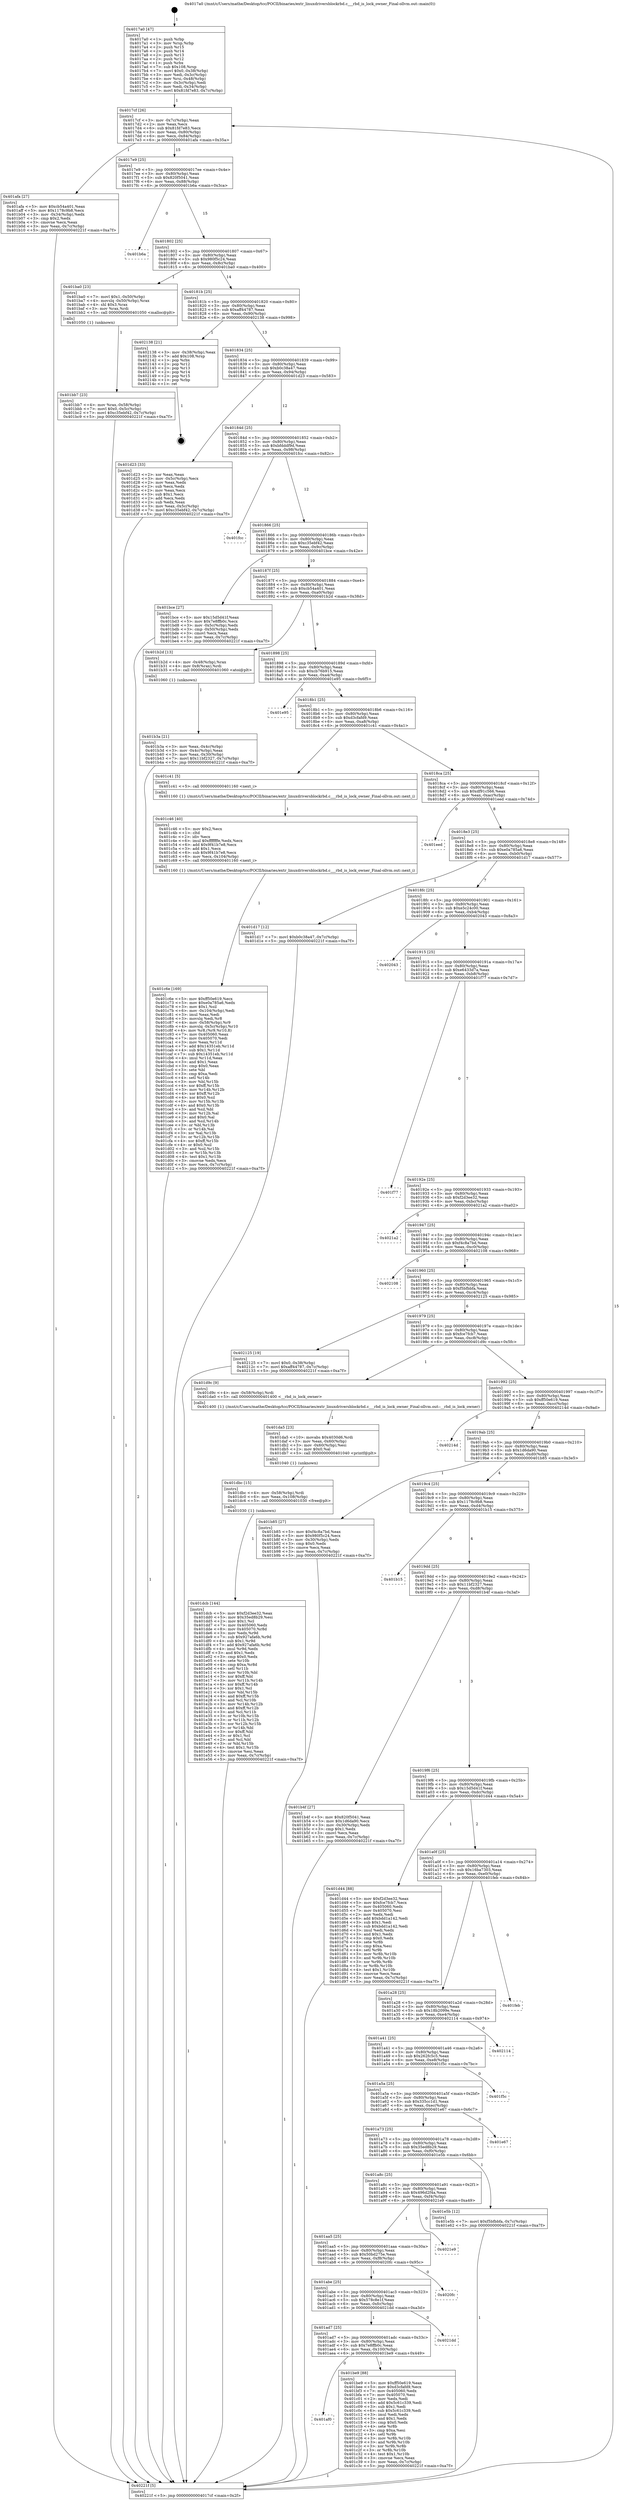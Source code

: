 digraph "0x4017a0" {
  label = "0x4017a0 (/mnt/c/Users/mathe/Desktop/tcc/POCII/binaries/extr_linuxdriversblockrbd.c___rbd_is_lock_owner_Final-ollvm.out::main(0))"
  labelloc = "t"
  node[shape=record]

  Entry [label="",width=0.3,height=0.3,shape=circle,fillcolor=black,style=filled]
  "0x4017cf" [label="{
     0x4017cf [26]\l
     | [instrs]\l
     &nbsp;&nbsp;0x4017cf \<+3\>: mov -0x7c(%rbp),%eax\l
     &nbsp;&nbsp;0x4017d2 \<+2\>: mov %eax,%ecx\l
     &nbsp;&nbsp;0x4017d4 \<+6\>: sub $0x81fd7e83,%ecx\l
     &nbsp;&nbsp;0x4017da \<+3\>: mov %eax,-0x80(%rbp)\l
     &nbsp;&nbsp;0x4017dd \<+6\>: mov %ecx,-0x84(%rbp)\l
     &nbsp;&nbsp;0x4017e3 \<+6\>: je 0000000000401afa \<main+0x35a\>\l
  }"]
  "0x401afa" [label="{
     0x401afa [27]\l
     | [instrs]\l
     &nbsp;&nbsp;0x401afa \<+5\>: mov $0xcb54a401,%eax\l
     &nbsp;&nbsp;0x401aff \<+5\>: mov $0x1178c9b8,%ecx\l
     &nbsp;&nbsp;0x401b04 \<+3\>: mov -0x34(%rbp),%edx\l
     &nbsp;&nbsp;0x401b07 \<+3\>: cmp $0x2,%edx\l
     &nbsp;&nbsp;0x401b0a \<+3\>: cmovne %ecx,%eax\l
     &nbsp;&nbsp;0x401b0d \<+3\>: mov %eax,-0x7c(%rbp)\l
     &nbsp;&nbsp;0x401b10 \<+5\>: jmp 000000000040221f \<main+0xa7f\>\l
  }"]
  "0x4017e9" [label="{
     0x4017e9 [25]\l
     | [instrs]\l
     &nbsp;&nbsp;0x4017e9 \<+5\>: jmp 00000000004017ee \<main+0x4e\>\l
     &nbsp;&nbsp;0x4017ee \<+3\>: mov -0x80(%rbp),%eax\l
     &nbsp;&nbsp;0x4017f1 \<+5\>: sub $0x820f5041,%eax\l
     &nbsp;&nbsp;0x4017f6 \<+6\>: mov %eax,-0x88(%rbp)\l
     &nbsp;&nbsp;0x4017fc \<+6\>: je 0000000000401b6a \<main+0x3ca\>\l
  }"]
  "0x40221f" [label="{
     0x40221f [5]\l
     | [instrs]\l
     &nbsp;&nbsp;0x40221f \<+5\>: jmp 00000000004017cf \<main+0x2f\>\l
  }"]
  "0x4017a0" [label="{
     0x4017a0 [47]\l
     | [instrs]\l
     &nbsp;&nbsp;0x4017a0 \<+1\>: push %rbp\l
     &nbsp;&nbsp;0x4017a1 \<+3\>: mov %rsp,%rbp\l
     &nbsp;&nbsp;0x4017a4 \<+2\>: push %r15\l
     &nbsp;&nbsp;0x4017a6 \<+2\>: push %r14\l
     &nbsp;&nbsp;0x4017a8 \<+2\>: push %r13\l
     &nbsp;&nbsp;0x4017aa \<+2\>: push %r12\l
     &nbsp;&nbsp;0x4017ac \<+1\>: push %rbx\l
     &nbsp;&nbsp;0x4017ad \<+7\>: sub $0x108,%rsp\l
     &nbsp;&nbsp;0x4017b4 \<+7\>: movl $0x0,-0x38(%rbp)\l
     &nbsp;&nbsp;0x4017bb \<+3\>: mov %edi,-0x3c(%rbp)\l
     &nbsp;&nbsp;0x4017be \<+4\>: mov %rsi,-0x48(%rbp)\l
     &nbsp;&nbsp;0x4017c2 \<+3\>: mov -0x3c(%rbp),%edi\l
     &nbsp;&nbsp;0x4017c5 \<+3\>: mov %edi,-0x34(%rbp)\l
     &nbsp;&nbsp;0x4017c8 \<+7\>: movl $0x81fd7e83,-0x7c(%rbp)\l
  }"]
  Exit [label="",width=0.3,height=0.3,shape=circle,fillcolor=black,style=filled,peripheries=2]
  "0x401b6a" [label="{
     0x401b6a\l
  }", style=dashed]
  "0x401802" [label="{
     0x401802 [25]\l
     | [instrs]\l
     &nbsp;&nbsp;0x401802 \<+5\>: jmp 0000000000401807 \<main+0x67\>\l
     &nbsp;&nbsp;0x401807 \<+3\>: mov -0x80(%rbp),%eax\l
     &nbsp;&nbsp;0x40180a \<+5\>: sub $0x980f5c24,%eax\l
     &nbsp;&nbsp;0x40180f \<+6\>: mov %eax,-0x8c(%rbp)\l
     &nbsp;&nbsp;0x401815 \<+6\>: je 0000000000401ba0 \<main+0x400\>\l
  }"]
  "0x401dcb" [label="{
     0x401dcb [144]\l
     | [instrs]\l
     &nbsp;&nbsp;0x401dcb \<+5\>: mov $0xf2d3ee32,%eax\l
     &nbsp;&nbsp;0x401dd0 \<+5\>: mov $0x35ed8b29,%esi\l
     &nbsp;&nbsp;0x401dd5 \<+2\>: mov $0x1,%cl\l
     &nbsp;&nbsp;0x401dd7 \<+7\>: mov 0x405060,%edx\l
     &nbsp;&nbsp;0x401dde \<+8\>: mov 0x405070,%r8d\l
     &nbsp;&nbsp;0x401de6 \<+3\>: mov %edx,%r9d\l
     &nbsp;&nbsp;0x401de9 \<+7\>: sub $0x927afa6b,%r9d\l
     &nbsp;&nbsp;0x401df0 \<+4\>: sub $0x1,%r9d\l
     &nbsp;&nbsp;0x401df4 \<+7\>: add $0x927afa6b,%r9d\l
     &nbsp;&nbsp;0x401dfb \<+4\>: imul %r9d,%edx\l
     &nbsp;&nbsp;0x401dff \<+3\>: and $0x1,%edx\l
     &nbsp;&nbsp;0x401e02 \<+3\>: cmp $0x0,%edx\l
     &nbsp;&nbsp;0x401e05 \<+4\>: sete %r10b\l
     &nbsp;&nbsp;0x401e09 \<+4\>: cmp $0xa,%r8d\l
     &nbsp;&nbsp;0x401e0d \<+4\>: setl %r11b\l
     &nbsp;&nbsp;0x401e11 \<+3\>: mov %r10b,%bl\l
     &nbsp;&nbsp;0x401e14 \<+3\>: xor $0xff,%bl\l
     &nbsp;&nbsp;0x401e17 \<+3\>: mov %r11b,%r14b\l
     &nbsp;&nbsp;0x401e1a \<+4\>: xor $0xff,%r14b\l
     &nbsp;&nbsp;0x401e1e \<+3\>: xor $0x1,%cl\l
     &nbsp;&nbsp;0x401e21 \<+3\>: mov %bl,%r15b\l
     &nbsp;&nbsp;0x401e24 \<+4\>: and $0xff,%r15b\l
     &nbsp;&nbsp;0x401e28 \<+3\>: and %cl,%r10b\l
     &nbsp;&nbsp;0x401e2b \<+3\>: mov %r14b,%r12b\l
     &nbsp;&nbsp;0x401e2e \<+4\>: and $0xff,%r12b\l
     &nbsp;&nbsp;0x401e32 \<+3\>: and %cl,%r11b\l
     &nbsp;&nbsp;0x401e35 \<+3\>: or %r10b,%r15b\l
     &nbsp;&nbsp;0x401e38 \<+3\>: or %r11b,%r12b\l
     &nbsp;&nbsp;0x401e3b \<+3\>: xor %r12b,%r15b\l
     &nbsp;&nbsp;0x401e3e \<+3\>: or %r14b,%bl\l
     &nbsp;&nbsp;0x401e41 \<+3\>: xor $0xff,%bl\l
     &nbsp;&nbsp;0x401e44 \<+3\>: or $0x1,%cl\l
     &nbsp;&nbsp;0x401e47 \<+2\>: and %cl,%bl\l
     &nbsp;&nbsp;0x401e49 \<+3\>: or %bl,%r15b\l
     &nbsp;&nbsp;0x401e4c \<+4\>: test $0x1,%r15b\l
     &nbsp;&nbsp;0x401e50 \<+3\>: cmovne %esi,%eax\l
     &nbsp;&nbsp;0x401e53 \<+3\>: mov %eax,-0x7c(%rbp)\l
     &nbsp;&nbsp;0x401e56 \<+5\>: jmp 000000000040221f \<main+0xa7f\>\l
  }"]
  "0x401ba0" [label="{
     0x401ba0 [23]\l
     | [instrs]\l
     &nbsp;&nbsp;0x401ba0 \<+7\>: movl $0x1,-0x50(%rbp)\l
     &nbsp;&nbsp;0x401ba7 \<+4\>: movslq -0x50(%rbp),%rax\l
     &nbsp;&nbsp;0x401bab \<+4\>: shl $0x3,%rax\l
     &nbsp;&nbsp;0x401baf \<+3\>: mov %rax,%rdi\l
     &nbsp;&nbsp;0x401bb2 \<+5\>: call 0000000000401050 \<malloc@plt\>\l
     | [calls]\l
     &nbsp;&nbsp;0x401050 \{1\} (unknown)\l
  }"]
  "0x40181b" [label="{
     0x40181b [25]\l
     | [instrs]\l
     &nbsp;&nbsp;0x40181b \<+5\>: jmp 0000000000401820 \<main+0x80\>\l
     &nbsp;&nbsp;0x401820 \<+3\>: mov -0x80(%rbp),%eax\l
     &nbsp;&nbsp;0x401823 \<+5\>: sub $0xaff44787,%eax\l
     &nbsp;&nbsp;0x401828 \<+6\>: mov %eax,-0x90(%rbp)\l
     &nbsp;&nbsp;0x40182e \<+6\>: je 0000000000402138 \<main+0x998\>\l
  }"]
  "0x401dbc" [label="{
     0x401dbc [15]\l
     | [instrs]\l
     &nbsp;&nbsp;0x401dbc \<+4\>: mov -0x58(%rbp),%rdi\l
     &nbsp;&nbsp;0x401dc0 \<+6\>: mov %eax,-0x108(%rbp)\l
     &nbsp;&nbsp;0x401dc6 \<+5\>: call 0000000000401030 \<free@plt\>\l
     | [calls]\l
     &nbsp;&nbsp;0x401030 \{1\} (unknown)\l
  }"]
  "0x402138" [label="{
     0x402138 [21]\l
     | [instrs]\l
     &nbsp;&nbsp;0x402138 \<+3\>: mov -0x38(%rbp),%eax\l
     &nbsp;&nbsp;0x40213b \<+7\>: add $0x108,%rsp\l
     &nbsp;&nbsp;0x402142 \<+1\>: pop %rbx\l
     &nbsp;&nbsp;0x402143 \<+2\>: pop %r12\l
     &nbsp;&nbsp;0x402145 \<+2\>: pop %r13\l
     &nbsp;&nbsp;0x402147 \<+2\>: pop %r14\l
     &nbsp;&nbsp;0x402149 \<+2\>: pop %r15\l
     &nbsp;&nbsp;0x40214b \<+1\>: pop %rbp\l
     &nbsp;&nbsp;0x40214c \<+1\>: ret\l
  }"]
  "0x401834" [label="{
     0x401834 [25]\l
     | [instrs]\l
     &nbsp;&nbsp;0x401834 \<+5\>: jmp 0000000000401839 \<main+0x99\>\l
     &nbsp;&nbsp;0x401839 \<+3\>: mov -0x80(%rbp),%eax\l
     &nbsp;&nbsp;0x40183c \<+5\>: sub $0xb0c38a47,%eax\l
     &nbsp;&nbsp;0x401841 \<+6\>: mov %eax,-0x94(%rbp)\l
     &nbsp;&nbsp;0x401847 \<+6\>: je 0000000000401d23 \<main+0x583\>\l
  }"]
  "0x401da5" [label="{
     0x401da5 [23]\l
     | [instrs]\l
     &nbsp;&nbsp;0x401da5 \<+10\>: movabs $0x4030d6,%rdi\l
     &nbsp;&nbsp;0x401daf \<+3\>: mov %eax,-0x60(%rbp)\l
     &nbsp;&nbsp;0x401db2 \<+3\>: mov -0x60(%rbp),%esi\l
     &nbsp;&nbsp;0x401db5 \<+2\>: mov $0x0,%al\l
     &nbsp;&nbsp;0x401db7 \<+5\>: call 0000000000401040 \<printf@plt\>\l
     | [calls]\l
     &nbsp;&nbsp;0x401040 \{1\} (unknown)\l
  }"]
  "0x401d23" [label="{
     0x401d23 [33]\l
     | [instrs]\l
     &nbsp;&nbsp;0x401d23 \<+2\>: xor %eax,%eax\l
     &nbsp;&nbsp;0x401d25 \<+3\>: mov -0x5c(%rbp),%ecx\l
     &nbsp;&nbsp;0x401d28 \<+2\>: mov %eax,%edx\l
     &nbsp;&nbsp;0x401d2a \<+2\>: sub %ecx,%edx\l
     &nbsp;&nbsp;0x401d2c \<+2\>: mov %eax,%ecx\l
     &nbsp;&nbsp;0x401d2e \<+3\>: sub $0x1,%ecx\l
     &nbsp;&nbsp;0x401d31 \<+2\>: add %ecx,%edx\l
     &nbsp;&nbsp;0x401d33 \<+2\>: sub %edx,%eax\l
     &nbsp;&nbsp;0x401d35 \<+3\>: mov %eax,-0x5c(%rbp)\l
     &nbsp;&nbsp;0x401d38 \<+7\>: movl $0xc35ebf42,-0x7c(%rbp)\l
     &nbsp;&nbsp;0x401d3f \<+5\>: jmp 000000000040221f \<main+0xa7f\>\l
  }"]
  "0x40184d" [label="{
     0x40184d [25]\l
     | [instrs]\l
     &nbsp;&nbsp;0x40184d \<+5\>: jmp 0000000000401852 \<main+0xb2\>\l
     &nbsp;&nbsp;0x401852 \<+3\>: mov -0x80(%rbp),%eax\l
     &nbsp;&nbsp;0x401855 \<+5\>: sub $0xbfdddf9d,%eax\l
     &nbsp;&nbsp;0x40185a \<+6\>: mov %eax,-0x98(%rbp)\l
     &nbsp;&nbsp;0x401860 \<+6\>: je 0000000000401fcc \<main+0x82c\>\l
  }"]
  "0x401c6e" [label="{
     0x401c6e [169]\l
     | [instrs]\l
     &nbsp;&nbsp;0x401c6e \<+5\>: mov $0xff50e619,%ecx\l
     &nbsp;&nbsp;0x401c73 \<+5\>: mov $0xe0a785a6,%edx\l
     &nbsp;&nbsp;0x401c78 \<+3\>: mov $0x1,%sil\l
     &nbsp;&nbsp;0x401c7b \<+6\>: mov -0x104(%rbp),%edi\l
     &nbsp;&nbsp;0x401c81 \<+3\>: imul %eax,%edi\l
     &nbsp;&nbsp;0x401c84 \<+3\>: movslq %edi,%r8\l
     &nbsp;&nbsp;0x401c87 \<+4\>: mov -0x58(%rbp),%r9\l
     &nbsp;&nbsp;0x401c8b \<+4\>: movslq -0x5c(%rbp),%r10\l
     &nbsp;&nbsp;0x401c8f \<+4\>: mov %r8,(%r9,%r10,8)\l
     &nbsp;&nbsp;0x401c93 \<+7\>: mov 0x405060,%eax\l
     &nbsp;&nbsp;0x401c9a \<+7\>: mov 0x405070,%edi\l
     &nbsp;&nbsp;0x401ca1 \<+3\>: mov %eax,%r11d\l
     &nbsp;&nbsp;0x401ca4 \<+7\>: add $0x14351eb,%r11d\l
     &nbsp;&nbsp;0x401cab \<+4\>: sub $0x1,%r11d\l
     &nbsp;&nbsp;0x401caf \<+7\>: sub $0x14351eb,%r11d\l
     &nbsp;&nbsp;0x401cb6 \<+4\>: imul %r11d,%eax\l
     &nbsp;&nbsp;0x401cba \<+3\>: and $0x1,%eax\l
     &nbsp;&nbsp;0x401cbd \<+3\>: cmp $0x0,%eax\l
     &nbsp;&nbsp;0x401cc0 \<+3\>: sete %bl\l
     &nbsp;&nbsp;0x401cc3 \<+3\>: cmp $0xa,%edi\l
     &nbsp;&nbsp;0x401cc6 \<+4\>: setl %r14b\l
     &nbsp;&nbsp;0x401cca \<+3\>: mov %bl,%r15b\l
     &nbsp;&nbsp;0x401ccd \<+4\>: xor $0xff,%r15b\l
     &nbsp;&nbsp;0x401cd1 \<+3\>: mov %r14b,%r12b\l
     &nbsp;&nbsp;0x401cd4 \<+4\>: xor $0xff,%r12b\l
     &nbsp;&nbsp;0x401cd8 \<+4\>: xor $0x0,%sil\l
     &nbsp;&nbsp;0x401cdc \<+3\>: mov %r15b,%r13b\l
     &nbsp;&nbsp;0x401cdf \<+4\>: and $0x0,%r13b\l
     &nbsp;&nbsp;0x401ce3 \<+3\>: and %sil,%bl\l
     &nbsp;&nbsp;0x401ce6 \<+3\>: mov %r12b,%al\l
     &nbsp;&nbsp;0x401ce9 \<+2\>: and $0x0,%al\l
     &nbsp;&nbsp;0x401ceb \<+3\>: and %sil,%r14b\l
     &nbsp;&nbsp;0x401cee \<+3\>: or %bl,%r13b\l
     &nbsp;&nbsp;0x401cf1 \<+3\>: or %r14b,%al\l
     &nbsp;&nbsp;0x401cf4 \<+3\>: xor %al,%r13b\l
     &nbsp;&nbsp;0x401cf7 \<+3\>: or %r12b,%r15b\l
     &nbsp;&nbsp;0x401cfa \<+4\>: xor $0xff,%r15b\l
     &nbsp;&nbsp;0x401cfe \<+4\>: or $0x0,%sil\l
     &nbsp;&nbsp;0x401d02 \<+3\>: and %sil,%r15b\l
     &nbsp;&nbsp;0x401d05 \<+3\>: or %r15b,%r13b\l
     &nbsp;&nbsp;0x401d08 \<+4\>: test $0x1,%r13b\l
     &nbsp;&nbsp;0x401d0c \<+3\>: cmovne %edx,%ecx\l
     &nbsp;&nbsp;0x401d0f \<+3\>: mov %ecx,-0x7c(%rbp)\l
     &nbsp;&nbsp;0x401d12 \<+5\>: jmp 000000000040221f \<main+0xa7f\>\l
  }"]
  "0x401fcc" [label="{
     0x401fcc\l
  }", style=dashed]
  "0x401866" [label="{
     0x401866 [25]\l
     | [instrs]\l
     &nbsp;&nbsp;0x401866 \<+5\>: jmp 000000000040186b \<main+0xcb\>\l
     &nbsp;&nbsp;0x40186b \<+3\>: mov -0x80(%rbp),%eax\l
     &nbsp;&nbsp;0x40186e \<+5\>: sub $0xc35ebf42,%eax\l
     &nbsp;&nbsp;0x401873 \<+6\>: mov %eax,-0x9c(%rbp)\l
     &nbsp;&nbsp;0x401879 \<+6\>: je 0000000000401bce \<main+0x42e\>\l
  }"]
  "0x401c46" [label="{
     0x401c46 [40]\l
     | [instrs]\l
     &nbsp;&nbsp;0x401c46 \<+5\>: mov $0x2,%ecx\l
     &nbsp;&nbsp;0x401c4b \<+1\>: cltd\l
     &nbsp;&nbsp;0x401c4c \<+2\>: idiv %ecx\l
     &nbsp;&nbsp;0x401c4e \<+6\>: imul $0xfffffffe,%edx,%ecx\l
     &nbsp;&nbsp;0x401c54 \<+6\>: add $0x9f41b7e8,%ecx\l
     &nbsp;&nbsp;0x401c5a \<+3\>: add $0x1,%ecx\l
     &nbsp;&nbsp;0x401c5d \<+6\>: sub $0x9f41b7e8,%ecx\l
     &nbsp;&nbsp;0x401c63 \<+6\>: mov %ecx,-0x104(%rbp)\l
     &nbsp;&nbsp;0x401c69 \<+5\>: call 0000000000401160 \<next_i\>\l
     | [calls]\l
     &nbsp;&nbsp;0x401160 \{1\} (/mnt/c/Users/mathe/Desktop/tcc/POCII/binaries/extr_linuxdriversblockrbd.c___rbd_is_lock_owner_Final-ollvm.out::next_i)\l
  }"]
  "0x401bce" [label="{
     0x401bce [27]\l
     | [instrs]\l
     &nbsp;&nbsp;0x401bce \<+5\>: mov $0x15d5d41f,%eax\l
     &nbsp;&nbsp;0x401bd3 \<+5\>: mov $0x7e8ffb0c,%ecx\l
     &nbsp;&nbsp;0x401bd8 \<+3\>: mov -0x5c(%rbp),%edx\l
     &nbsp;&nbsp;0x401bdb \<+3\>: cmp -0x50(%rbp),%edx\l
     &nbsp;&nbsp;0x401bde \<+3\>: cmovl %ecx,%eax\l
     &nbsp;&nbsp;0x401be1 \<+3\>: mov %eax,-0x7c(%rbp)\l
     &nbsp;&nbsp;0x401be4 \<+5\>: jmp 000000000040221f \<main+0xa7f\>\l
  }"]
  "0x40187f" [label="{
     0x40187f [25]\l
     | [instrs]\l
     &nbsp;&nbsp;0x40187f \<+5\>: jmp 0000000000401884 \<main+0xe4\>\l
     &nbsp;&nbsp;0x401884 \<+3\>: mov -0x80(%rbp),%eax\l
     &nbsp;&nbsp;0x401887 \<+5\>: sub $0xcb54a401,%eax\l
     &nbsp;&nbsp;0x40188c \<+6\>: mov %eax,-0xa0(%rbp)\l
     &nbsp;&nbsp;0x401892 \<+6\>: je 0000000000401b2d \<main+0x38d\>\l
  }"]
  "0x401af0" [label="{
     0x401af0\l
  }", style=dashed]
  "0x401b2d" [label="{
     0x401b2d [13]\l
     | [instrs]\l
     &nbsp;&nbsp;0x401b2d \<+4\>: mov -0x48(%rbp),%rax\l
     &nbsp;&nbsp;0x401b31 \<+4\>: mov 0x8(%rax),%rdi\l
     &nbsp;&nbsp;0x401b35 \<+5\>: call 0000000000401060 \<atoi@plt\>\l
     | [calls]\l
     &nbsp;&nbsp;0x401060 \{1\} (unknown)\l
  }"]
  "0x401898" [label="{
     0x401898 [25]\l
     | [instrs]\l
     &nbsp;&nbsp;0x401898 \<+5\>: jmp 000000000040189d \<main+0xfd\>\l
     &nbsp;&nbsp;0x40189d \<+3\>: mov -0x80(%rbp),%eax\l
     &nbsp;&nbsp;0x4018a0 \<+5\>: sub $0xcb76b915,%eax\l
     &nbsp;&nbsp;0x4018a5 \<+6\>: mov %eax,-0xa4(%rbp)\l
     &nbsp;&nbsp;0x4018ab \<+6\>: je 0000000000401e95 \<main+0x6f5\>\l
  }"]
  "0x401b3a" [label="{
     0x401b3a [21]\l
     | [instrs]\l
     &nbsp;&nbsp;0x401b3a \<+3\>: mov %eax,-0x4c(%rbp)\l
     &nbsp;&nbsp;0x401b3d \<+3\>: mov -0x4c(%rbp),%eax\l
     &nbsp;&nbsp;0x401b40 \<+3\>: mov %eax,-0x30(%rbp)\l
     &nbsp;&nbsp;0x401b43 \<+7\>: movl $0x11bf2327,-0x7c(%rbp)\l
     &nbsp;&nbsp;0x401b4a \<+5\>: jmp 000000000040221f \<main+0xa7f\>\l
  }"]
  "0x401be9" [label="{
     0x401be9 [88]\l
     | [instrs]\l
     &nbsp;&nbsp;0x401be9 \<+5\>: mov $0xff50e619,%eax\l
     &nbsp;&nbsp;0x401bee \<+5\>: mov $0xd3cfafd9,%ecx\l
     &nbsp;&nbsp;0x401bf3 \<+7\>: mov 0x405060,%edx\l
     &nbsp;&nbsp;0x401bfa \<+7\>: mov 0x405070,%esi\l
     &nbsp;&nbsp;0x401c01 \<+2\>: mov %edx,%edi\l
     &nbsp;&nbsp;0x401c03 \<+6\>: add $0x5c61c339,%edi\l
     &nbsp;&nbsp;0x401c09 \<+3\>: sub $0x1,%edi\l
     &nbsp;&nbsp;0x401c0c \<+6\>: sub $0x5c61c339,%edi\l
     &nbsp;&nbsp;0x401c12 \<+3\>: imul %edi,%edx\l
     &nbsp;&nbsp;0x401c15 \<+3\>: and $0x1,%edx\l
     &nbsp;&nbsp;0x401c18 \<+3\>: cmp $0x0,%edx\l
     &nbsp;&nbsp;0x401c1b \<+4\>: sete %r8b\l
     &nbsp;&nbsp;0x401c1f \<+3\>: cmp $0xa,%esi\l
     &nbsp;&nbsp;0x401c22 \<+4\>: setl %r9b\l
     &nbsp;&nbsp;0x401c26 \<+3\>: mov %r8b,%r10b\l
     &nbsp;&nbsp;0x401c29 \<+3\>: and %r9b,%r10b\l
     &nbsp;&nbsp;0x401c2c \<+3\>: xor %r9b,%r8b\l
     &nbsp;&nbsp;0x401c2f \<+3\>: or %r8b,%r10b\l
     &nbsp;&nbsp;0x401c32 \<+4\>: test $0x1,%r10b\l
     &nbsp;&nbsp;0x401c36 \<+3\>: cmovne %ecx,%eax\l
     &nbsp;&nbsp;0x401c39 \<+3\>: mov %eax,-0x7c(%rbp)\l
     &nbsp;&nbsp;0x401c3c \<+5\>: jmp 000000000040221f \<main+0xa7f\>\l
  }"]
  "0x401e95" [label="{
     0x401e95\l
  }", style=dashed]
  "0x4018b1" [label="{
     0x4018b1 [25]\l
     | [instrs]\l
     &nbsp;&nbsp;0x4018b1 \<+5\>: jmp 00000000004018b6 \<main+0x116\>\l
     &nbsp;&nbsp;0x4018b6 \<+3\>: mov -0x80(%rbp),%eax\l
     &nbsp;&nbsp;0x4018b9 \<+5\>: sub $0xd3cfafd9,%eax\l
     &nbsp;&nbsp;0x4018be \<+6\>: mov %eax,-0xa8(%rbp)\l
     &nbsp;&nbsp;0x4018c4 \<+6\>: je 0000000000401c41 \<main+0x4a1\>\l
  }"]
  "0x401ad7" [label="{
     0x401ad7 [25]\l
     | [instrs]\l
     &nbsp;&nbsp;0x401ad7 \<+5\>: jmp 0000000000401adc \<main+0x33c\>\l
     &nbsp;&nbsp;0x401adc \<+3\>: mov -0x80(%rbp),%eax\l
     &nbsp;&nbsp;0x401adf \<+5\>: sub $0x7e8ffb0c,%eax\l
     &nbsp;&nbsp;0x401ae4 \<+6\>: mov %eax,-0x100(%rbp)\l
     &nbsp;&nbsp;0x401aea \<+6\>: je 0000000000401be9 \<main+0x449\>\l
  }"]
  "0x401c41" [label="{
     0x401c41 [5]\l
     | [instrs]\l
     &nbsp;&nbsp;0x401c41 \<+5\>: call 0000000000401160 \<next_i\>\l
     | [calls]\l
     &nbsp;&nbsp;0x401160 \{1\} (/mnt/c/Users/mathe/Desktop/tcc/POCII/binaries/extr_linuxdriversblockrbd.c___rbd_is_lock_owner_Final-ollvm.out::next_i)\l
  }"]
  "0x4018ca" [label="{
     0x4018ca [25]\l
     | [instrs]\l
     &nbsp;&nbsp;0x4018ca \<+5\>: jmp 00000000004018cf \<main+0x12f\>\l
     &nbsp;&nbsp;0x4018cf \<+3\>: mov -0x80(%rbp),%eax\l
     &nbsp;&nbsp;0x4018d2 \<+5\>: sub $0xdf91c566,%eax\l
     &nbsp;&nbsp;0x4018d7 \<+6\>: mov %eax,-0xac(%rbp)\l
     &nbsp;&nbsp;0x4018dd \<+6\>: je 0000000000401eed \<main+0x74d\>\l
  }"]
  "0x4021dd" [label="{
     0x4021dd\l
  }", style=dashed]
  "0x401eed" [label="{
     0x401eed\l
  }", style=dashed]
  "0x4018e3" [label="{
     0x4018e3 [25]\l
     | [instrs]\l
     &nbsp;&nbsp;0x4018e3 \<+5\>: jmp 00000000004018e8 \<main+0x148\>\l
     &nbsp;&nbsp;0x4018e8 \<+3\>: mov -0x80(%rbp),%eax\l
     &nbsp;&nbsp;0x4018eb \<+5\>: sub $0xe0a785a6,%eax\l
     &nbsp;&nbsp;0x4018f0 \<+6\>: mov %eax,-0xb0(%rbp)\l
     &nbsp;&nbsp;0x4018f6 \<+6\>: je 0000000000401d17 \<main+0x577\>\l
  }"]
  "0x401abe" [label="{
     0x401abe [25]\l
     | [instrs]\l
     &nbsp;&nbsp;0x401abe \<+5\>: jmp 0000000000401ac3 \<main+0x323\>\l
     &nbsp;&nbsp;0x401ac3 \<+3\>: mov -0x80(%rbp),%eax\l
     &nbsp;&nbsp;0x401ac6 \<+5\>: sub $0x578c8e1f,%eax\l
     &nbsp;&nbsp;0x401acb \<+6\>: mov %eax,-0xfc(%rbp)\l
     &nbsp;&nbsp;0x401ad1 \<+6\>: je 00000000004021dd \<main+0xa3d\>\l
  }"]
  "0x401d17" [label="{
     0x401d17 [12]\l
     | [instrs]\l
     &nbsp;&nbsp;0x401d17 \<+7\>: movl $0xb0c38a47,-0x7c(%rbp)\l
     &nbsp;&nbsp;0x401d1e \<+5\>: jmp 000000000040221f \<main+0xa7f\>\l
  }"]
  "0x4018fc" [label="{
     0x4018fc [25]\l
     | [instrs]\l
     &nbsp;&nbsp;0x4018fc \<+5\>: jmp 0000000000401901 \<main+0x161\>\l
     &nbsp;&nbsp;0x401901 \<+3\>: mov -0x80(%rbp),%eax\l
     &nbsp;&nbsp;0x401904 \<+5\>: sub $0xe5c24c00,%eax\l
     &nbsp;&nbsp;0x401909 \<+6\>: mov %eax,-0xb4(%rbp)\l
     &nbsp;&nbsp;0x40190f \<+6\>: je 0000000000402043 \<main+0x8a3\>\l
  }"]
  "0x4020fc" [label="{
     0x4020fc\l
  }", style=dashed]
  "0x402043" [label="{
     0x402043\l
  }", style=dashed]
  "0x401915" [label="{
     0x401915 [25]\l
     | [instrs]\l
     &nbsp;&nbsp;0x401915 \<+5\>: jmp 000000000040191a \<main+0x17a\>\l
     &nbsp;&nbsp;0x40191a \<+3\>: mov -0x80(%rbp),%eax\l
     &nbsp;&nbsp;0x40191d \<+5\>: sub $0xe6433d7a,%eax\l
     &nbsp;&nbsp;0x401922 \<+6\>: mov %eax,-0xb8(%rbp)\l
     &nbsp;&nbsp;0x401928 \<+6\>: je 0000000000401f77 \<main+0x7d7\>\l
  }"]
  "0x401aa5" [label="{
     0x401aa5 [25]\l
     | [instrs]\l
     &nbsp;&nbsp;0x401aa5 \<+5\>: jmp 0000000000401aaa \<main+0x30a\>\l
     &nbsp;&nbsp;0x401aaa \<+3\>: mov -0x80(%rbp),%eax\l
     &nbsp;&nbsp;0x401aad \<+5\>: sub $0x50bd275e,%eax\l
     &nbsp;&nbsp;0x401ab2 \<+6\>: mov %eax,-0xf8(%rbp)\l
     &nbsp;&nbsp;0x401ab8 \<+6\>: je 00000000004020fc \<main+0x95c\>\l
  }"]
  "0x401f77" [label="{
     0x401f77\l
  }", style=dashed]
  "0x40192e" [label="{
     0x40192e [25]\l
     | [instrs]\l
     &nbsp;&nbsp;0x40192e \<+5\>: jmp 0000000000401933 \<main+0x193\>\l
     &nbsp;&nbsp;0x401933 \<+3\>: mov -0x80(%rbp),%eax\l
     &nbsp;&nbsp;0x401936 \<+5\>: sub $0xf2d3ee32,%eax\l
     &nbsp;&nbsp;0x40193b \<+6\>: mov %eax,-0xbc(%rbp)\l
     &nbsp;&nbsp;0x401941 \<+6\>: je 00000000004021a2 \<main+0xa02\>\l
  }"]
  "0x4021e9" [label="{
     0x4021e9\l
  }", style=dashed]
  "0x4021a2" [label="{
     0x4021a2\l
  }", style=dashed]
  "0x401947" [label="{
     0x401947 [25]\l
     | [instrs]\l
     &nbsp;&nbsp;0x401947 \<+5\>: jmp 000000000040194c \<main+0x1ac\>\l
     &nbsp;&nbsp;0x40194c \<+3\>: mov -0x80(%rbp),%eax\l
     &nbsp;&nbsp;0x40194f \<+5\>: sub $0xf4c8a7bd,%eax\l
     &nbsp;&nbsp;0x401954 \<+6\>: mov %eax,-0xc0(%rbp)\l
     &nbsp;&nbsp;0x40195a \<+6\>: je 0000000000402108 \<main+0x968\>\l
  }"]
  "0x401a8c" [label="{
     0x401a8c [25]\l
     | [instrs]\l
     &nbsp;&nbsp;0x401a8c \<+5\>: jmp 0000000000401a91 \<main+0x2f1\>\l
     &nbsp;&nbsp;0x401a91 \<+3\>: mov -0x80(%rbp),%eax\l
     &nbsp;&nbsp;0x401a94 \<+5\>: sub $0x496d2f4a,%eax\l
     &nbsp;&nbsp;0x401a99 \<+6\>: mov %eax,-0xf4(%rbp)\l
     &nbsp;&nbsp;0x401a9f \<+6\>: je 00000000004021e9 \<main+0xa49\>\l
  }"]
  "0x402108" [label="{
     0x402108\l
  }", style=dashed]
  "0x401960" [label="{
     0x401960 [25]\l
     | [instrs]\l
     &nbsp;&nbsp;0x401960 \<+5\>: jmp 0000000000401965 \<main+0x1c5\>\l
     &nbsp;&nbsp;0x401965 \<+3\>: mov -0x80(%rbp),%eax\l
     &nbsp;&nbsp;0x401968 \<+5\>: sub $0xf5bfbbfa,%eax\l
     &nbsp;&nbsp;0x40196d \<+6\>: mov %eax,-0xc4(%rbp)\l
     &nbsp;&nbsp;0x401973 \<+6\>: je 0000000000402125 \<main+0x985\>\l
  }"]
  "0x401e5b" [label="{
     0x401e5b [12]\l
     | [instrs]\l
     &nbsp;&nbsp;0x401e5b \<+7\>: movl $0xf5bfbbfa,-0x7c(%rbp)\l
     &nbsp;&nbsp;0x401e62 \<+5\>: jmp 000000000040221f \<main+0xa7f\>\l
  }"]
  "0x402125" [label="{
     0x402125 [19]\l
     | [instrs]\l
     &nbsp;&nbsp;0x402125 \<+7\>: movl $0x0,-0x38(%rbp)\l
     &nbsp;&nbsp;0x40212c \<+7\>: movl $0xaff44787,-0x7c(%rbp)\l
     &nbsp;&nbsp;0x402133 \<+5\>: jmp 000000000040221f \<main+0xa7f\>\l
  }"]
  "0x401979" [label="{
     0x401979 [25]\l
     | [instrs]\l
     &nbsp;&nbsp;0x401979 \<+5\>: jmp 000000000040197e \<main+0x1de\>\l
     &nbsp;&nbsp;0x40197e \<+3\>: mov -0x80(%rbp),%eax\l
     &nbsp;&nbsp;0x401981 \<+5\>: sub $0xfce7fcb7,%eax\l
     &nbsp;&nbsp;0x401986 \<+6\>: mov %eax,-0xc8(%rbp)\l
     &nbsp;&nbsp;0x40198c \<+6\>: je 0000000000401d9c \<main+0x5fc\>\l
  }"]
  "0x401a73" [label="{
     0x401a73 [25]\l
     | [instrs]\l
     &nbsp;&nbsp;0x401a73 \<+5\>: jmp 0000000000401a78 \<main+0x2d8\>\l
     &nbsp;&nbsp;0x401a78 \<+3\>: mov -0x80(%rbp),%eax\l
     &nbsp;&nbsp;0x401a7b \<+5\>: sub $0x35ed8b29,%eax\l
     &nbsp;&nbsp;0x401a80 \<+6\>: mov %eax,-0xf0(%rbp)\l
     &nbsp;&nbsp;0x401a86 \<+6\>: je 0000000000401e5b \<main+0x6bb\>\l
  }"]
  "0x401d9c" [label="{
     0x401d9c [9]\l
     | [instrs]\l
     &nbsp;&nbsp;0x401d9c \<+4\>: mov -0x58(%rbp),%rdi\l
     &nbsp;&nbsp;0x401da0 \<+5\>: call 0000000000401400 \<__rbd_is_lock_owner\>\l
     | [calls]\l
     &nbsp;&nbsp;0x401400 \{1\} (/mnt/c/Users/mathe/Desktop/tcc/POCII/binaries/extr_linuxdriversblockrbd.c___rbd_is_lock_owner_Final-ollvm.out::__rbd_is_lock_owner)\l
  }"]
  "0x401992" [label="{
     0x401992 [25]\l
     | [instrs]\l
     &nbsp;&nbsp;0x401992 \<+5\>: jmp 0000000000401997 \<main+0x1f7\>\l
     &nbsp;&nbsp;0x401997 \<+3\>: mov -0x80(%rbp),%eax\l
     &nbsp;&nbsp;0x40199a \<+5\>: sub $0xff50e619,%eax\l
     &nbsp;&nbsp;0x40199f \<+6\>: mov %eax,-0xcc(%rbp)\l
     &nbsp;&nbsp;0x4019a5 \<+6\>: je 000000000040214d \<main+0x9ad\>\l
  }"]
  "0x401e67" [label="{
     0x401e67\l
  }", style=dashed]
  "0x40214d" [label="{
     0x40214d\l
  }", style=dashed]
  "0x4019ab" [label="{
     0x4019ab [25]\l
     | [instrs]\l
     &nbsp;&nbsp;0x4019ab \<+5\>: jmp 00000000004019b0 \<main+0x210\>\l
     &nbsp;&nbsp;0x4019b0 \<+3\>: mov -0x80(%rbp),%eax\l
     &nbsp;&nbsp;0x4019b3 \<+5\>: sub $0x1d6da90,%eax\l
     &nbsp;&nbsp;0x4019b8 \<+6\>: mov %eax,-0xd0(%rbp)\l
     &nbsp;&nbsp;0x4019be \<+6\>: je 0000000000401b85 \<main+0x3e5\>\l
  }"]
  "0x401a5a" [label="{
     0x401a5a [25]\l
     | [instrs]\l
     &nbsp;&nbsp;0x401a5a \<+5\>: jmp 0000000000401a5f \<main+0x2bf\>\l
     &nbsp;&nbsp;0x401a5f \<+3\>: mov -0x80(%rbp),%eax\l
     &nbsp;&nbsp;0x401a62 \<+5\>: sub $0x335cc1d1,%eax\l
     &nbsp;&nbsp;0x401a67 \<+6\>: mov %eax,-0xec(%rbp)\l
     &nbsp;&nbsp;0x401a6d \<+6\>: je 0000000000401e67 \<main+0x6c7\>\l
  }"]
  "0x401b85" [label="{
     0x401b85 [27]\l
     | [instrs]\l
     &nbsp;&nbsp;0x401b85 \<+5\>: mov $0xf4c8a7bd,%eax\l
     &nbsp;&nbsp;0x401b8a \<+5\>: mov $0x980f5c24,%ecx\l
     &nbsp;&nbsp;0x401b8f \<+3\>: mov -0x30(%rbp),%edx\l
     &nbsp;&nbsp;0x401b92 \<+3\>: cmp $0x0,%edx\l
     &nbsp;&nbsp;0x401b95 \<+3\>: cmove %ecx,%eax\l
     &nbsp;&nbsp;0x401b98 \<+3\>: mov %eax,-0x7c(%rbp)\l
     &nbsp;&nbsp;0x401b9b \<+5\>: jmp 000000000040221f \<main+0xa7f\>\l
  }"]
  "0x4019c4" [label="{
     0x4019c4 [25]\l
     | [instrs]\l
     &nbsp;&nbsp;0x4019c4 \<+5\>: jmp 00000000004019c9 \<main+0x229\>\l
     &nbsp;&nbsp;0x4019c9 \<+3\>: mov -0x80(%rbp),%eax\l
     &nbsp;&nbsp;0x4019cc \<+5\>: sub $0x1178c9b8,%eax\l
     &nbsp;&nbsp;0x4019d1 \<+6\>: mov %eax,-0xd4(%rbp)\l
     &nbsp;&nbsp;0x4019d7 \<+6\>: je 0000000000401b15 \<main+0x375\>\l
  }"]
  "0x401f5c" [label="{
     0x401f5c\l
  }", style=dashed]
  "0x401b15" [label="{
     0x401b15\l
  }", style=dashed]
  "0x4019dd" [label="{
     0x4019dd [25]\l
     | [instrs]\l
     &nbsp;&nbsp;0x4019dd \<+5\>: jmp 00000000004019e2 \<main+0x242\>\l
     &nbsp;&nbsp;0x4019e2 \<+3\>: mov -0x80(%rbp),%eax\l
     &nbsp;&nbsp;0x4019e5 \<+5\>: sub $0x11bf2327,%eax\l
     &nbsp;&nbsp;0x4019ea \<+6\>: mov %eax,-0xd8(%rbp)\l
     &nbsp;&nbsp;0x4019f0 \<+6\>: je 0000000000401b4f \<main+0x3af\>\l
  }"]
  "0x401a41" [label="{
     0x401a41 [25]\l
     | [instrs]\l
     &nbsp;&nbsp;0x401a41 \<+5\>: jmp 0000000000401a46 \<main+0x2a6\>\l
     &nbsp;&nbsp;0x401a46 \<+3\>: mov -0x80(%rbp),%eax\l
     &nbsp;&nbsp;0x401a49 \<+5\>: sub $0x262fc5c5,%eax\l
     &nbsp;&nbsp;0x401a4e \<+6\>: mov %eax,-0xe8(%rbp)\l
     &nbsp;&nbsp;0x401a54 \<+6\>: je 0000000000401f5c \<main+0x7bc\>\l
  }"]
  "0x401b4f" [label="{
     0x401b4f [27]\l
     | [instrs]\l
     &nbsp;&nbsp;0x401b4f \<+5\>: mov $0x820f5041,%eax\l
     &nbsp;&nbsp;0x401b54 \<+5\>: mov $0x1d6da90,%ecx\l
     &nbsp;&nbsp;0x401b59 \<+3\>: mov -0x30(%rbp),%edx\l
     &nbsp;&nbsp;0x401b5c \<+3\>: cmp $0x1,%edx\l
     &nbsp;&nbsp;0x401b5f \<+3\>: cmovl %ecx,%eax\l
     &nbsp;&nbsp;0x401b62 \<+3\>: mov %eax,-0x7c(%rbp)\l
     &nbsp;&nbsp;0x401b65 \<+5\>: jmp 000000000040221f \<main+0xa7f\>\l
  }"]
  "0x4019f6" [label="{
     0x4019f6 [25]\l
     | [instrs]\l
     &nbsp;&nbsp;0x4019f6 \<+5\>: jmp 00000000004019fb \<main+0x25b\>\l
     &nbsp;&nbsp;0x4019fb \<+3\>: mov -0x80(%rbp),%eax\l
     &nbsp;&nbsp;0x4019fe \<+5\>: sub $0x15d5d41f,%eax\l
     &nbsp;&nbsp;0x401a03 \<+6\>: mov %eax,-0xdc(%rbp)\l
     &nbsp;&nbsp;0x401a09 \<+6\>: je 0000000000401d44 \<main+0x5a4\>\l
  }"]
  "0x401bb7" [label="{
     0x401bb7 [23]\l
     | [instrs]\l
     &nbsp;&nbsp;0x401bb7 \<+4\>: mov %rax,-0x58(%rbp)\l
     &nbsp;&nbsp;0x401bbb \<+7\>: movl $0x0,-0x5c(%rbp)\l
     &nbsp;&nbsp;0x401bc2 \<+7\>: movl $0xc35ebf42,-0x7c(%rbp)\l
     &nbsp;&nbsp;0x401bc9 \<+5\>: jmp 000000000040221f \<main+0xa7f\>\l
  }"]
  "0x402114" [label="{
     0x402114\l
  }", style=dashed]
  "0x401d44" [label="{
     0x401d44 [88]\l
     | [instrs]\l
     &nbsp;&nbsp;0x401d44 \<+5\>: mov $0xf2d3ee32,%eax\l
     &nbsp;&nbsp;0x401d49 \<+5\>: mov $0xfce7fcb7,%ecx\l
     &nbsp;&nbsp;0x401d4e \<+7\>: mov 0x405060,%edx\l
     &nbsp;&nbsp;0x401d55 \<+7\>: mov 0x405070,%esi\l
     &nbsp;&nbsp;0x401d5c \<+2\>: mov %edx,%edi\l
     &nbsp;&nbsp;0x401d5e \<+6\>: add $0xbdd1a142,%edi\l
     &nbsp;&nbsp;0x401d64 \<+3\>: sub $0x1,%edi\l
     &nbsp;&nbsp;0x401d67 \<+6\>: sub $0xbdd1a142,%edi\l
     &nbsp;&nbsp;0x401d6d \<+3\>: imul %edi,%edx\l
     &nbsp;&nbsp;0x401d70 \<+3\>: and $0x1,%edx\l
     &nbsp;&nbsp;0x401d73 \<+3\>: cmp $0x0,%edx\l
     &nbsp;&nbsp;0x401d76 \<+4\>: sete %r8b\l
     &nbsp;&nbsp;0x401d7a \<+3\>: cmp $0xa,%esi\l
     &nbsp;&nbsp;0x401d7d \<+4\>: setl %r9b\l
     &nbsp;&nbsp;0x401d81 \<+3\>: mov %r8b,%r10b\l
     &nbsp;&nbsp;0x401d84 \<+3\>: and %r9b,%r10b\l
     &nbsp;&nbsp;0x401d87 \<+3\>: xor %r9b,%r8b\l
     &nbsp;&nbsp;0x401d8a \<+3\>: or %r8b,%r10b\l
     &nbsp;&nbsp;0x401d8d \<+4\>: test $0x1,%r10b\l
     &nbsp;&nbsp;0x401d91 \<+3\>: cmovne %ecx,%eax\l
     &nbsp;&nbsp;0x401d94 \<+3\>: mov %eax,-0x7c(%rbp)\l
     &nbsp;&nbsp;0x401d97 \<+5\>: jmp 000000000040221f \<main+0xa7f\>\l
  }"]
  "0x401a0f" [label="{
     0x401a0f [25]\l
     | [instrs]\l
     &nbsp;&nbsp;0x401a0f \<+5\>: jmp 0000000000401a14 \<main+0x274\>\l
     &nbsp;&nbsp;0x401a14 \<+3\>: mov -0x80(%rbp),%eax\l
     &nbsp;&nbsp;0x401a17 \<+5\>: sub $0x16ba7303,%eax\l
     &nbsp;&nbsp;0x401a1c \<+6\>: mov %eax,-0xe0(%rbp)\l
     &nbsp;&nbsp;0x401a22 \<+6\>: je 0000000000401feb \<main+0x84b\>\l
  }"]
  "0x401a28" [label="{
     0x401a28 [25]\l
     | [instrs]\l
     &nbsp;&nbsp;0x401a28 \<+5\>: jmp 0000000000401a2d \<main+0x28d\>\l
     &nbsp;&nbsp;0x401a2d \<+3\>: mov -0x80(%rbp),%eax\l
     &nbsp;&nbsp;0x401a30 \<+5\>: sub $0x18b2099e,%eax\l
     &nbsp;&nbsp;0x401a35 \<+6\>: mov %eax,-0xe4(%rbp)\l
     &nbsp;&nbsp;0x401a3b \<+6\>: je 0000000000402114 \<main+0x974\>\l
  }"]
  "0x401feb" [label="{
     0x401feb\l
  }", style=dashed]
  Entry -> "0x4017a0" [label=" 1"]
  "0x4017cf" -> "0x401afa" [label=" 1"]
  "0x4017cf" -> "0x4017e9" [label=" 15"]
  "0x401afa" -> "0x40221f" [label=" 1"]
  "0x4017a0" -> "0x4017cf" [label=" 1"]
  "0x40221f" -> "0x4017cf" [label=" 15"]
  "0x402138" -> Exit [label=" 1"]
  "0x4017e9" -> "0x401b6a" [label=" 0"]
  "0x4017e9" -> "0x401802" [label=" 15"]
  "0x402125" -> "0x40221f" [label=" 1"]
  "0x401802" -> "0x401ba0" [label=" 1"]
  "0x401802" -> "0x40181b" [label=" 14"]
  "0x401e5b" -> "0x40221f" [label=" 1"]
  "0x40181b" -> "0x402138" [label=" 1"]
  "0x40181b" -> "0x401834" [label=" 13"]
  "0x401dcb" -> "0x40221f" [label=" 1"]
  "0x401834" -> "0x401d23" [label=" 1"]
  "0x401834" -> "0x40184d" [label=" 12"]
  "0x401dbc" -> "0x401dcb" [label=" 1"]
  "0x40184d" -> "0x401fcc" [label=" 0"]
  "0x40184d" -> "0x401866" [label=" 12"]
  "0x401da5" -> "0x401dbc" [label=" 1"]
  "0x401866" -> "0x401bce" [label=" 2"]
  "0x401866" -> "0x40187f" [label=" 10"]
  "0x401d9c" -> "0x401da5" [label=" 1"]
  "0x40187f" -> "0x401b2d" [label=" 1"]
  "0x40187f" -> "0x401898" [label=" 9"]
  "0x401b2d" -> "0x401b3a" [label=" 1"]
  "0x401b3a" -> "0x40221f" [label=" 1"]
  "0x401d44" -> "0x40221f" [label=" 1"]
  "0x401898" -> "0x401e95" [label=" 0"]
  "0x401898" -> "0x4018b1" [label=" 9"]
  "0x401d23" -> "0x40221f" [label=" 1"]
  "0x4018b1" -> "0x401c41" [label=" 1"]
  "0x4018b1" -> "0x4018ca" [label=" 8"]
  "0x401c6e" -> "0x40221f" [label=" 1"]
  "0x4018ca" -> "0x401eed" [label=" 0"]
  "0x4018ca" -> "0x4018e3" [label=" 8"]
  "0x401c46" -> "0x401c6e" [label=" 1"]
  "0x4018e3" -> "0x401d17" [label=" 1"]
  "0x4018e3" -> "0x4018fc" [label=" 7"]
  "0x401be9" -> "0x40221f" [label=" 1"]
  "0x4018fc" -> "0x402043" [label=" 0"]
  "0x4018fc" -> "0x401915" [label=" 7"]
  "0x401ad7" -> "0x401af0" [label=" 0"]
  "0x401915" -> "0x401f77" [label=" 0"]
  "0x401915" -> "0x40192e" [label=" 7"]
  "0x401d17" -> "0x40221f" [label=" 1"]
  "0x40192e" -> "0x4021a2" [label=" 0"]
  "0x40192e" -> "0x401947" [label=" 7"]
  "0x401abe" -> "0x401ad7" [label=" 1"]
  "0x401947" -> "0x402108" [label=" 0"]
  "0x401947" -> "0x401960" [label=" 7"]
  "0x401c41" -> "0x401c46" [label=" 1"]
  "0x401960" -> "0x402125" [label=" 1"]
  "0x401960" -> "0x401979" [label=" 6"]
  "0x401aa5" -> "0x401abe" [label=" 1"]
  "0x401979" -> "0x401d9c" [label=" 1"]
  "0x401979" -> "0x401992" [label=" 5"]
  "0x401ad7" -> "0x401be9" [label=" 1"]
  "0x401992" -> "0x40214d" [label=" 0"]
  "0x401992" -> "0x4019ab" [label=" 5"]
  "0x401a8c" -> "0x401aa5" [label=" 1"]
  "0x4019ab" -> "0x401b85" [label=" 1"]
  "0x4019ab" -> "0x4019c4" [label=" 4"]
  "0x401abe" -> "0x4021dd" [label=" 0"]
  "0x4019c4" -> "0x401b15" [label=" 0"]
  "0x4019c4" -> "0x4019dd" [label=" 4"]
  "0x401a73" -> "0x401a8c" [label=" 1"]
  "0x4019dd" -> "0x401b4f" [label=" 1"]
  "0x4019dd" -> "0x4019f6" [label=" 3"]
  "0x401b4f" -> "0x40221f" [label=" 1"]
  "0x401b85" -> "0x40221f" [label=" 1"]
  "0x401ba0" -> "0x401bb7" [label=" 1"]
  "0x401bb7" -> "0x40221f" [label=" 1"]
  "0x401bce" -> "0x40221f" [label=" 2"]
  "0x401aa5" -> "0x4020fc" [label=" 0"]
  "0x4019f6" -> "0x401d44" [label=" 1"]
  "0x4019f6" -> "0x401a0f" [label=" 2"]
  "0x401a5a" -> "0x401a73" [label=" 2"]
  "0x401a0f" -> "0x401feb" [label=" 0"]
  "0x401a0f" -> "0x401a28" [label=" 2"]
  "0x401a5a" -> "0x401e67" [label=" 0"]
  "0x401a28" -> "0x402114" [label=" 0"]
  "0x401a28" -> "0x401a41" [label=" 2"]
  "0x401a73" -> "0x401e5b" [label=" 1"]
  "0x401a41" -> "0x401f5c" [label=" 0"]
  "0x401a41" -> "0x401a5a" [label=" 2"]
  "0x401a8c" -> "0x4021e9" [label=" 0"]
}
